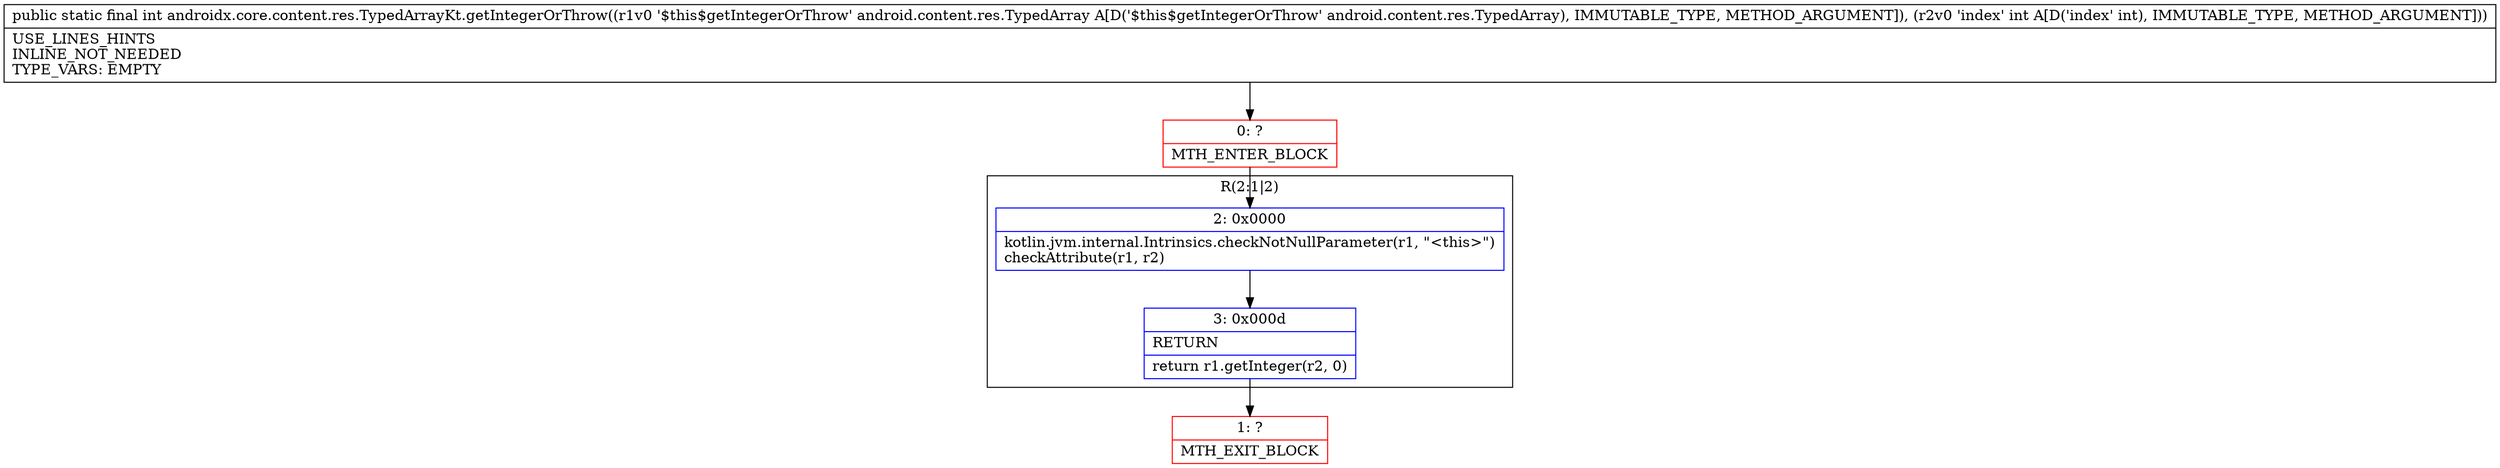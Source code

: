 digraph "CFG forandroidx.core.content.res.TypedArrayKt.getIntegerOrThrow(Landroid\/content\/res\/TypedArray;I)I" {
subgraph cluster_Region_1455867059 {
label = "R(2:1|2)";
node [shape=record,color=blue];
Node_2 [shape=record,label="{2\:\ 0x0000|kotlin.jvm.internal.Intrinsics.checkNotNullParameter(r1, \"\<this\>\")\lcheckAttribute(r1, r2)\l}"];
Node_3 [shape=record,label="{3\:\ 0x000d|RETURN\l|return r1.getInteger(r2, 0)\l}"];
}
Node_0 [shape=record,color=red,label="{0\:\ ?|MTH_ENTER_BLOCK\l}"];
Node_1 [shape=record,color=red,label="{1\:\ ?|MTH_EXIT_BLOCK\l}"];
MethodNode[shape=record,label="{public static final int androidx.core.content.res.TypedArrayKt.getIntegerOrThrow((r1v0 '$this$getIntegerOrThrow' android.content.res.TypedArray A[D('$this$getIntegerOrThrow' android.content.res.TypedArray), IMMUTABLE_TYPE, METHOD_ARGUMENT]), (r2v0 'index' int A[D('index' int), IMMUTABLE_TYPE, METHOD_ARGUMENT]))  | USE_LINES_HINTS\lINLINE_NOT_NEEDED\lTYPE_VARS: EMPTY\l}"];
MethodNode -> Node_0;Node_2 -> Node_3;
Node_3 -> Node_1;
Node_0 -> Node_2;
}

